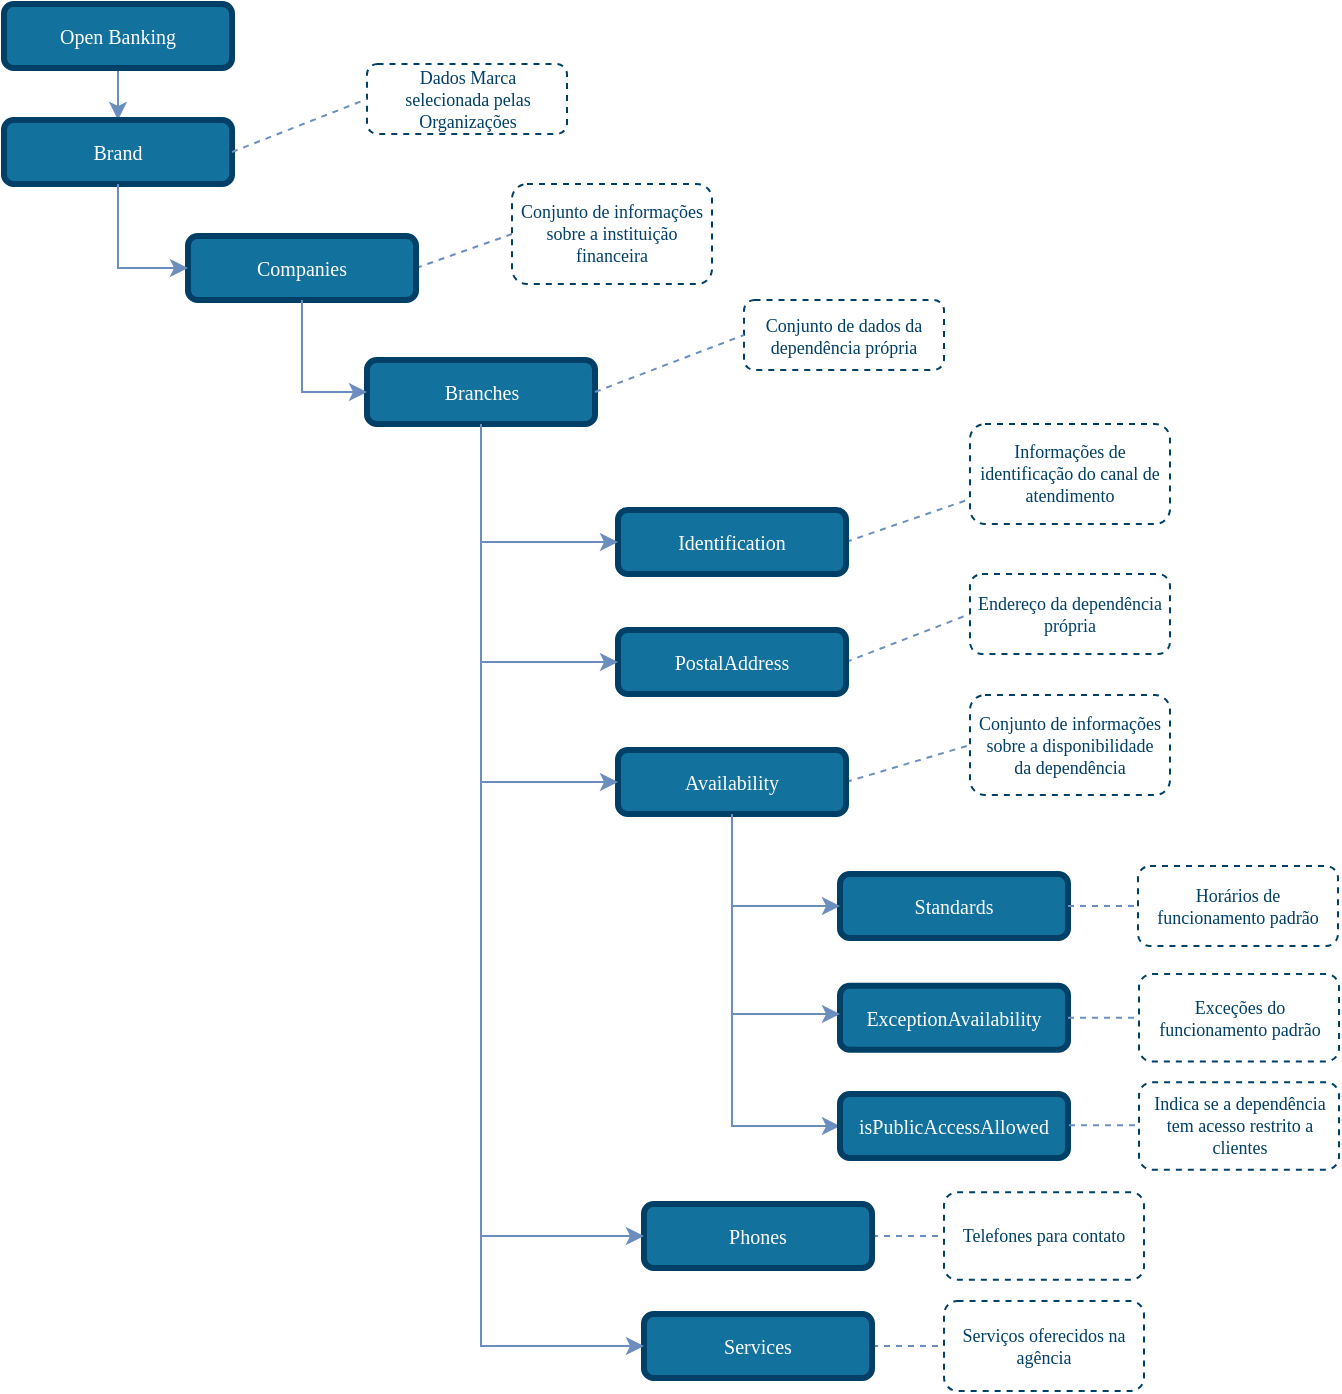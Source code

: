 <mxfile version="13.9.9" type="device"><diagram id="pwx9f-JPc5i2mSrcDJkJ" name="Page-1"><mxGraphModel dx="868" dy="510" grid="1" gridSize="10" guides="1" tooltips="1" connect="1" arrows="1" fold="1" page="1" pageScale="1" pageWidth="827" pageHeight="1169" math="0" shadow="0"><root><mxCell id="0"/><mxCell id="1" parent="0"/><mxCell id="CP8brj2QoUajFCljk4hs-6" style="edgeStyle=orthogonalEdgeStyle;rounded=0;orthogonalLoop=1;jettySize=auto;html=1;exitX=0.5;exitY=1;exitDx=0;exitDy=0;entryX=0.5;entryY=0;entryDx=0;entryDy=0;endSize=6;fillColor=#dae8fc;strokeColor=#6c8ebf;comic=0;shadow=0;backgroundOutline=0;snapToPoint=0;fixDash=0;endArrow=classic;endFill=1;" parent="1" source="CP8brj2QoUajFCljk4hs-1" target="K7QmRaTlfAqMgjyaSpq7-1" edge="1"><mxGeometry relative="1" as="geometry"><mxPoint x="217" y="110" as="targetPoint"/><Array as="points"><mxPoint x="217" y="75"/><mxPoint x="217" y="100"/></Array></mxGeometry></mxCell><mxCell id="CP8brj2QoUajFCljk4hs-1" value="Open Banking" style="rounded=1;whiteSpace=wrap;html=1;comic=0;shadow=0;backgroundOutline=0;snapToPoint=0;fixDash=0;strokeWidth=3;fontFamily=Verdana;fontStyle=0;labelBackgroundColor=none;labelBorderColor=none;fontSize=10;fillColor=#13719E;strokeColor=#003F66;fontColor=#ffffff;" parent="1" vertex="1"><mxGeometry x="160" y="45" width="114" height="32" as="geometry"/></mxCell><mxCell id="s8GSPq7UgO-F03P1_zAw-17" style="edgeStyle=none;rounded=1;orthogonalLoop=1;jettySize=auto;html=1;exitX=1;exitY=0.5;exitDx=0;exitDy=0;entryX=0;entryY=0.5;entryDx=0;entryDy=0;dashed=1;endArrow=none;endFill=0;endSize=6;strokeColor=#6C8EBF;" parent="1" source="skdPaxOKUVVu9bfk-Ge9-1" target="CP8brj2QoUajFCljk4hs-20" edge="1"><mxGeometry relative="1" as="geometry"/></mxCell><mxCell id="s8GSPq7UgO-F03P1_zAw-22" style="edgeStyle=none;rounded=1;orthogonalLoop=1;jettySize=auto;html=1;exitX=1;exitY=0.5;exitDx=0;exitDy=0;entryX=0;entryY=0.5;entryDx=0;entryDy=0;dashed=1;endArrow=none;endFill=0;endSize=6;strokeColor=#6C8EBF;" parent="1" source="CP8brj2QoUajFCljk4hs-12" target="s8GSPq7UgO-F03P1_zAw-21" edge="1"><mxGeometry relative="1" as="geometry"/></mxCell><mxCell id="CP8brj2QoUajFCljk4hs-12" value="Services" style="rounded=1;whiteSpace=wrap;html=1;comic=0;shadow=0;backgroundOutline=0;snapToPoint=0;fixDash=0;strokeWidth=3;fontFamily=Verdana;fontStyle=0;labelBackgroundColor=none;labelBorderColor=none;fontSize=10;fillColor=#13719E;strokeColor=#003F66;fontColor=#ffffff;" parent="1" vertex="1"><mxGeometry x="480" y="700" width="114" height="32" as="geometry"/></mxCell><mxCell id="CP8brj2QoUajFCljk4hs-20" value="&lt;font style=&quot;font-size: 9px&quot;&gt;Conjunto de informações sobre a instituição financeira&lt;/font&gt;" style="rounded=1;whiteSpace=wrap;html=1;shadow=0;comic=0;strokeColor=#003F66;strokeWidth=1;fillColor=#ffffff;gradientColor=#ffffff;fontFamily=Verdana;fontSize=9;fontColor=#003F66;dashed=1;spacingLeft=5;spacing=0;spacingRight=5;spacingBottom=5;spacingTop=5;align=center;verticalAlign=middle;" parent="1" vertex="1"><mxGeometry x="414" y="135" width="100" height="50" as="geometry"/></mxCell><mxCell id="s8GSPq7UgO-F03P1_zAw-1" value="Branches" style="rounded=1;whiteSpace=wrap;html=1;comic=0;shadow=0;backgroundOutline=0;snapToPoint=0;fixDash=0;strokeWidth=3;fontFamily=Verdana;fontStyle=0;labelBackgroundColor=none;labelBorderColor=none;fontSize=10;fillColor=#13719E;strokeColor=#003F66;fontColor=#ffffff;" parent="1" vertex="1"><mxGeometry x="341.5" y="223" width="114" height="32" as="geometry"/></mxCell><mxCell id="skdPaxOKUVVu9bfk-Ge9-1" value="Companies" style="rounded=1;whiteSpace=wrap;html=1;comic=0;shadow=0;backgroundOutline=0;snapToPoint=0;fixDash=0;strokeWidth=3;fontFamily=Verdana;fontStyle=0;labelBackgroundColor=none;labelBorderColor=none;fontSize=10;fillColor=#13719E;strokeColor=#003F66;fontColor=#ffffff;" parent="1" vertex="1"><mxGeometry x="252" y="161" width="114" height="32" as="geometry"/></mxCell><mxCell id="s8GSPq7UgO-F03P1_zAw-23" style="edgeStyle=none;rounded=1;orthogonalLoop=1;jettySize=auto;html=1;exitX=1;exitY=0.5;exitDx=0;exitDy=0;entryX=0;entryY=0.5;entryDx=0;entryDy=0;dashed=1;endArrow=none;endFill=0;endSize=6;strokeColor=#6C8EBF;" parent="1" source="s8GSPq7UgO-F03P1_zAw-2" target="s8GSPq7UgO-F03P1_zAw-19" edge="1"><mxGeometry relative="1" as="geometry"/></mxCell><mxCell id="FNC0KotiD_Wt6QfRI8mR-9" value="" style="edgeStyle=orthogonalEdgeStyle;rounded=0;orthogonalLoop=1;jettySize=auto;html=1;entryX=0;entryY=0.5;entryDx=0;entryDy=0;strokeColor=#6C8EBF;" parent="1" source="s8GSPq7UgO-F03P1_zAw-2" target="FNC0KotiD_Wt6QfRI8mR-5" edge="1"><mxGeometry relative="1" as="geometry"><Array as="points"><mxPoint x="524" y="606"/></Array></mxGeometry></mxCell><mxCell id="s8GSPq7UgO-F03P1_zAw-2" value="Availability" style="rounded=1;comic=0;shadow=0;backgroundOutline=0;snapToPoint=0;fixDash=0;strokeWidth=3;fontFamily=Verdana;fontStyle=0;labelBorderColor=none;labelBackgroundColor=none;whiteSpace=wrap;html=1;fontSize=10;fillColor=#13719E;strokeColor=#003F66;fontColor=#ffffff;" parent="1" vertex="1"><mxGeometry x="467" y="418" width="114" height="32" as="geometry"/></mxCell><mxCell id="s8GSPq7UgO-F03P1_zAw-16" style="rounded=1;orthogonalLoop=1;jettySize=auto;html=1;exitX=1;exitY=0.5;exitDx=0;exitDy=0;entryX=0;entryY=0.5;entryDx=0;entryDy=0;endArrow=none;endFill=0;endSize=6;strokeColor=#6C8EBF;dashed=1;" parent="1" source="s8GSPq7UgO-F03P1_zAw-3" target="s8GSPq7UgO-F03P1_zAw-15" edge="1"><mxGeometry relative="1" as="geometry"/></mxCell><mxCell id="s8GSPq7UgO-F03P1_zAw-3" value="PostalAddress" style="rounded=1;comic=0;shadow=0;backgroundOutline=0;snapToPoint=0;fixDash=0;strokeWidth=3;fontFamily=Verdana;fontStyle=0;labelBorderColor=none;labelBackgroundColor=none;whiteSpace=wrap;html=1;fontSize=10;fillColor=#13719E;strokeColor=#003F66;fontColor=#ffffff;" parent="1" vertex="1"><mxGeometry x="467" y="358" width="114" height="32" as="geometry"/></mxCell><mxCell id="s8GSPq7UgO-F03P1_zAw-15" value="&lt;font style=&quot;font-size: 9px&quot;&gt;Endereço&lt;/font&gt;&amp;nbsp;da dependência própria" style="rounded=1;whiteSpace=wrap;html=1;shadow=0;comic=0;strokeColor=#003F66;strokeWidth=1;fillColor=#ffffff;gradientColor=#ffffff;fontFamily=Verdana;fontSize=9;fontColor=#003F66;dashed=1;spacingLeft=5;spacing=0;spacingRight=5;spacingBottom=5;spacingTop=5;align=center;verticalAlign=middle;" parent="1" vertex="1"><mxGeometry x="643" y="330" width="100" height="40" as="geometry"/></mxCell><mxCell id="s8GSPq7UgO-F03P1_zAw-19" value="&lt;font style=&quot;font-size: 9px&quot;&gt;Conjunto de informações sobre a disponibilidade da dependência&lt;/font&gt;" style="rounded=1;whiteSpace=wrap;html=1;shadow=0;comic=0;strokeColor=#003F66;strokeWidth=1;fillColor=#ffffff;gradientColor=#ffffff;fontFamily=Verdana;fontSize=9;fontColor=#003F66;dashed=1;spacingLeft=5;spacing=0;spacingRight=5;spacingBottom=5;spacingTop=5;align=center;verticalAlign=middle;" parent="1" vertex="1"><mxGeometry x="643" y="390.5" width="100" height="50" as="geometry"/></mxCell><mxCell id="s8GSPq7UgO-F03P1_zAw-21" value="&lt;font style=&quot;font-size: 9px&quot;&gt;Serviços oferecidos na agência&lt;/font&gt;" style="rounded=1;whiteSpace=wrap;html=1;shadow=0;comic=0;strokeColor=#003F66;strokeWidth=1;fillColor=#ffffff;gradientColor=#ffffff;fontFamily=Verdana;fontSize=9;fontColor=#003F66;dashed=1;spacingLeft=5;spacing=0;spacingRight=5;spacingBottom=5;spacingTop=5;align=center;verticalAlign=middle;" parent="1" vertex="1"><mxGeometry x="630" y="693.5" width="100" height="45" as="geometry"/></mxCell><mxCell id="UKijcxdELqQ3lG6I_cNB-1" value="Standards" style="rounded=1;comic=0;shadow=0;backgroundOutline=0;snapToPoint=0;fixDash=0;strokeWidth=3;fontFamily=Verdana;fontStyle=0;labelBorderColor=none;labelBackgroundColor=none;whiteSpace=wrap;html=1;fontSize=10;fillColor=#13719E;strokeColor=#003F66;fontColor=#ffffff;" parent="1" vertex="1"><mxGeometry x="578" y="480" width="114" height="32" as="geometry"/></mxCell><mxCell id="UKijcxdELqQ3lG6I_cNB-4" value="ExceptionAvailability" style="rounded=1;comic=0;shadow=0;backgroundOutline=0;snapToPoint=0;fixDash=0;strokeWidth=3;fontFamily=Verdana;fontStyle=0;labelBorderColor=none;labelBackgroundColor=none;whiteSpace=wrap;html=1;fontSize=10;fillColor=#13719E;strokeColor=#003F66;fontColor=#ffffff;" parent="1" vertex="1"><mxGeometry x="578" y="535.88" width="114" height="32" as="geometry"/></mxCell><mxCell id="UKijcxdELqQ3lG6I_cNB-10" value="&lt;font style=&quot;font-size: 9px&quot;&gt;Horários de funcionamento padrão&lt;/font&gt;" style="rounded=1;whiteSpace=wrap;html=1;shadow=0;comic=0;strokeColor=#003F66;strokeWidth=1;fillColor=#ffffff;gradientColor=#ffffff;fontFamily=Verdana;fontSize=9;fontColor=#003F66;dashed=1;spacingLeft=5;spacing=0;spacingRight=5;spacingBottom=5;spacingTop=5;align=center;verticalAlign=middle;" parent="1" vertex="1"><mxGeometry x="727" y="476" width="100" height="40" as="geometry"/></mxCell><mxCell id="UKijcxdELqQ3lG6I_cNB-11" value="Exceções do funcionamento padrão" style="rounded=1;whiteSpace=wrap;html=1;shadow=0;comic=0;strokeColor=#003F66;strokeWidth=1;fillColor=#ffffff;gradientColor=#ffffff;fontFamily=Verdana;fontSize=9;fontColor=#003F66;dashed=1;spacingLeft=5;spacing=0;spacingRight=5;spacingBottom=5;spacingTop=5;align=center;verticalAlign=middle;" parent="1" vertex="1"><mxGeometry x="727.5" y="530" width="100" height="43.75" as="geometry"/></mxCell><mxCell id="UKijcxdELqQ3lG6I_cNB-12" style="edgeStyle=none;rounded=1;orthogonalLoop=1;jettySize=auto;html=1;exitX=1;exitY=0.5;exitDx=0;exitDy=0;entryX=0;entryY=0.5;entryDx=0;entryDy=0;dashed=1;endArrow=none;endFill=0;endSize=6;strokeColor=#6C8EBF;" parent="1" source="UKijcxdELqQ3lG6I_cNB-1" target="UKijcxdELqQ3lG6I_cNB-10" edge="1"><mxGeometry relative="1" as="geometry"><mxPoint x="652.5" y="443.5" as="sourcePoint"/><mxPoint x="738.5" y="473.5" as="targetPoint"/></mxGeometry></mxCell><mxCell id="UKijcxdELqQ3lG6I_cNB-13" style="edgeStyle=none;rounded=1;orthogonalLoop=1;jettySize=auto;html=1;exitX=1;exitY=0.5;exitDx=0;exitDy=0;entryX=0;entryY=0.5;entryDx=0;entryDy=0;dashed=1;endArrow=none;endFill=0;endSize=6;strokeColor=#6C8EBF;" parent="1" source="UKijcxdELqQ3lG6I_cNB-4" target="UKijcxdELqQ3lG6I_cNB-11" edge="1"><mxGeometry relative="1" as="geometry"><mxPoint x="662.5" y="453.5" as="sourcePoint"/><mxPoint x="728.5" y="405.5" as="targetPoint"/></mxGeometry></mxCell><mxCell id="UKijcxdELqQ3lG6I_cNB-16" value="Telefones para contato" style="rounded=1;whiteSpace=wrap;html=1;shadow=0;comic=0;strokeColor=#003F66;strokeWidth=1;fillColor=#ffffff;gradientColor=#ffffff;fontFamily=Verdana;fontSize=9;fontColor=#003F66;dashed=1;spacingLeft=5;spacing=0;spacingRight=5;spacingBottom=5;spacingTop=5;align=center;verticalAlign=middle;" parent="1" vertex="1"><mxGeometry x="630" y="639.13" width="100" height="43.75" as="geometry"/></mxCell><mxCell id="UKijcxdELqQ3lG6I_cNB-18" style="edgeStyle=none;rounded=1;orthogonalLoop=1;jettySize=auto;html=1;exitX=1;exitY=0.5;exitDx=0;exitDy=0;entryX=0;entryY=0.5;entryDx=0;entryDy=0;dashed=1;endArrow=none;endFill=0;endSize=6;strokeColor=#6C8EBF;" parent="1" source="UKijcxdELqQ3lG6I_cNB-14" target="UKijcxdELqQ3lG6I_cNB-16" edge="1"><mxGeometry relative="1" as="geometry"><mxPoint x="698.5" y="569.75" as="sourcePoint"/><mxPoint x="748.5" y="561.625" as="targetPoint"/></mxGeometry></mxCell><mxCell id="K7QmRaTlfAqMgjyaSpq7-1" value="Brand" style="rounded=1;whiteSpace=wrap;html=1;comic=0;shadow=0;backgroundOutline=0;snapToPoint=0;fixDash=0;strokeWidth=3;fontFamily=Verdana;fontStyle=0;labelBackgroundColor=none;labelBorderColor=none;fontSize=10;fillColor=#13719E;strokeColor=#003F66;fontColor=#ffffff;" parent="1" vertex="1"><mxGeometry x="160" y="103" width="114" height="32" as="geometry"/></mxCell><mxCell id="K7QmRaTlfAqMgjyaSpq7-4" value="Dados Marca selecionada pelas Organizações" style="rounded=1;whiteSpace=wrap;html=1;shadow=0;comic=0;strokeColor=#003F66;strokeWidth=1;fillColor=#ffffff;gradientColor=#ffffff;fontFamily=Verdana;fontSize=9;fontColor=#003F66;dashed=1;spacingLeft=5;spacing=0;spacingRight=5;spacingBottom=5;spacingTop=5;align=center;verticalAlign=middle;" parent="1" vertex="1"><mxGeometry x="341.5" y="75" width="100" height="35" as="geometry"/></mxCell><mxCell id="K7QmRaTlfAqMgjyaSpq7-5" style="edgeStyle=none;rounded=1;orthogonalLoop=1;jettySize=auto;html=1;exitX=1;exitY=0.5;exitDx=0;exitDy=0;entryX=0;entryY=0.5;entryDx=0;entryDy=0;dashed=1;endArrow=none;endFill=0;endSize=6;strokeColor=#6C8EBF;" parent="1" source="K7QmRaTlfAqMgjyaSpq7-1" target="K7QmRaTlfAqMgjyaSpq7-4" edge="1"><mxGeometry relative="1" as="geometry"><mxPoint x="284" y="187" as="sourcePoint"/><mxPoint x="354" y="178" as="targetPoint"/></mxGeometry></mxCell><mxCell id="OAy02YRHIrdxpTnyVIux-4" style="edgeStyle=orthogonalEdgeStyle;rounded=0;orthogonalLoop=1;jettySize=auto;html=1;exitX=0.5;exitY=1;exitDx=0;exitDy=0;entryX=0;entryY=0.5;entryDx=0;entryDy=0;strokeColor=#6C8EBF;endArrow=classic;endFill=1;" parent="1" source="K7QmRaTlfAqMgjyaSpq7-1" target="skdPaxOKUVVu9bfk-Ge9-1" edge="1"><mxGeometry relative="1" as="geometry"><mxPoint x="90" y="242.25" as="sourcePoint"/><mxPoint x="133" y="297.75" as="targetPoint"/></mxGeometry></mxCell><mxCell id="OAy02YRHIrdxpTnyVIux-5" style="edgeStyle=orthogonalEdgeStyle;rounded=0;orthogonalLoop=1;jettySize=auto;html=1;exitX=0.5;exitY=1;exitDx=0;exitDy=0;entryX=0;entryY=0.5;entryDx=0;entryDy=0;strokeColor=#6C8EBF;endArrow=classic;endFill=1;" parent="1" source="skdPaxOKUVVu9bfk-Ge9-1" target="s8GSPq7UgO-F03P1_zAw-1" edge="1"><mxGeometry relative="1" as="geometry"><mxPoint x="227" y="145" as="sourcePoint"/><mxPoint x="262" y="187" as="targetPoint"/></mxGeometry></mxCell><mxCell id="OAy02YRHIrdxpTnyVIux-8" style="edgeStyle=orthogonalEdgeStyle;rounded=0;orthogonalLoop=1;jettySize=auto;html=1;exitX=0.5;exitY=1;exitDx=0;exitDy=0;entryX=0;entryY=0.5;entryDx=0;entryDy=0;strokeColor=#6C8EBF;endArrow=classic;endFill=1;" parent="1" source="s8GSPq7UgO-F03P1_zAw-1" target="s8GSPq7UgO-F03P1_zAw-3" edge="1"><mxGeometry relative="1" as="geometry"><mxPoint x="329" y="359.5" as="sourcePoint"/><mxPoint x="361.5" y="405.5" as="targetPoint"/></mxGeometry></mxCell><mxCell id="OAy02YRHIrdxpTnyVIux-10" style="edgeStyle=orthogonalEdgeStyle;rounded=0;orthogonalLoop=1;jettySize=auto;html=1;exitX=0.5;exitY=1;exitDx=0;exitDy=0;entryX=0;entryY=0.5;entryDx=0;entryDy=0;strokeColor=#6C8EBF;endArrow=classic;endFill=1;" parent="1" source="s8GSPq7UgO-F03P1_zAw-1" target="s8GSPq7UgO-F03P1_zAw-2" edge="1"><mxGeometry relative="1" as="geometry"><mxPoint x="300" y="350" as="sourcePoint"/><mxPoint x="332.5" y="396" as="targetPoint"/></mxGeometry></mxCell><mxCell id="OAy02YRHIrdxpTnyVIux-11" style="edgeStyle=orthogonalEdgeStyle;rounded=0;orthogonalLoop=1;jettySize=auto;html=1;exitX=0.5;exitY=1;exitDx=0;exitDy=0;entryX=0;entryY=0.5;entryDx=0;entryDy=0;strokeColor=#6C8EBF;endArrow=classic;endFill=1;" parent="1" source="s8GSPq7UgO-F03P1_zAw-2" target="UKijcxdELqQ3lG6I_cNB-1" edge="1"><mxGeometry relative="1" as="geometry"><mxPoint x="431" y="524" as="sourcePoint"/><mxPoint x="463.5" y="570" as="targetPoint"/></mxGeometry></mxCell><mxCell id="OAy02YRHIrdxpTnyVIux-12" style="edgeStyle=orthogonalEdgeStyle;rounded=0;orthogonalLoop=1;jettySize=auto;html=1;exitX=0.5;exitY=1;exitDx=0;exitDy=0;strokeColor=#6C8EBF;endArrow=classic;endFill=1;" parent="1" edge="1"><mxGeometry relative="1" as="geometry"><mxPoint x="524" y="450" as="sourcePoint"/><mxPoint x="578" y="550" as="targetPoint"/><Array as="points"><mxPoint x="524" y="550"/></Array></mxGeometry></mxCell><mxCell id="OAy02YRHIrdxpTnyVIux-14" style="edgeStyle=orthogonalEdgeStyle;rounded=0;orthogonalLoop=1;jettySize=auto;html=1;exitX=0.5;exitY=1;exitDx=0;exitDy=0;entryX=0;entryY=0.5;entryDx=0;entryDy=0;strokeColor=#6C8EBF;endArrow=classic;endFill=1;" parent="1" source="s8GSPq7UgO-F03P1_zAw-1" target="CP8brj2QoUajFCljk4hs-12" edge="1"><mxGeometry relative="1" as="geometry"><mxPoint x="389" y="273" as="sourcePoint"/><mxPoint x="421.5" y="319" as="targetPoint"/></mxGeometry></mxCell><mxCell id="OAy02YRHIrdxpTnyVIux-15" value="&lt;font style=&quot;font-size: 9px&quot;&gt;Conjunto de dados da dependência própria&lt;/font&gt;" style="rounded=1;whiteSpace=wrap;html=1;shadow=0;comic=0;strokeColor=#003F66;strokeWidth=1;fillColor=#ffffff;gradientColor=#ffffff;fontFamily=Verdana;fontSize=9;fontColor=#003F66;dashed=1;spacingLeft=5;spacing=0;spacingRight=5;spacingBottom=5;spacingTop=5;align=center;verticalAlign=middle;" parent="1" vertex="1"><mxGeometry x="530" y="193" width="100" height="35" as="geometry"/></mxCell><mxCell id="OAy02YRHIrdxpTnyVIux-16" style="edgeStyle=none;rounded=1;orthogonalLoop=1;jettySize=auto;html=1;exitX=1;exitY=0.5;exitDx=0;exitDy=0;entryX=0;entryY=0.5;entryDx=0;entryDy=0;dashed=1;endArrow=none;endFill=0;endSize=6;strokeColor=#6C8EBF;" parent="1" source="s8GSPq7UgO-F03P1_zAw-1" target="OAy02YRHIrdxpTnyVIux-15" edge="1"><mxGeometry relative="1" as="geometry"><mxPoint x="500" y="219" as="sourcePoint"/><mxPoint x="609" y="283" as="targetPoint"/></mxGeometry></mxCell><mxCell id="UKijcxdELqQ3lG6I_cNB-14" value="Phones" style="rounded=1;comic=0;shadow=0;backgroundOutline=0;snapToPoint=0;fixDash=0;strokeWidth=3;fontFamily=Verdana;fontStyle=0;labelBorderColor=none;labelBackgroundColor=none;whiteSpace=wrap;html=1;fontSize=10;fillColor=#13719E;strokeColor=#003F66;fontColor=#ffffff;" parent="1" vertex="1"><mxGeometry x="480" y="645.0" width="114" height="32" as="geometry"/></mxCell><mxCell id="2QIvtIjRVm9Nf6LcOuAy-1" style="edgeStyle=orthogonalEdgeStyle;rounded=0;orthogonalLoop=1;jettySize=auto;html=1;entryX=0;entryY=0.5;entryDx=0;entryDy=0;strokeColor=#6C8EBF;endArrow=classic;endFill=1;" parent="1" target="UKijcxdELqQ3lG6I_cNB-14" edge="1"><mxGeometry relative="1" as="geometry"><mxPoint x="398" y="661" as="sourcePoint"/><mxPoint x="538" y="615.87" as="targetPoint"/><Array as="points"><mxPoint x="420" y="661"/><mxPoint x="420" y="661"/></Array></mxGeometry></mxCell><mxCell id="FNC0KotiD_Wt6QfRI8mR-5" value="isPublicAccessAllowed" style="rounded=1;comic=0;shadow=0;backgroundOutline=0;snapToPoint=0;fixDash=0;strokeWidth=3;fontFamily=Verdana;fontStyle=0;labelBorderColor=none;labelBackgroundColor=none;whiteSpace=wrap;html=1;fontSize=10;fillColor=#13719E;strokeColor=#003F66;fontColor=#ffffff;" parent="1" vertex="1"><mxGeometry x="578" y="590" width="114" height="32" as="geometry"/></mxCell><mxCell id="FNC0KotiD_Wt6QfRI8mR-10" value="Indica se a dependência tem acesso restrito a clientes" style="rounded=1;whiteSpace=wrap;html=1;shadow=0;comic=0;strokeColor=#003F66;strokeWidth=1;fillColor=#ffffff;gradientColor=#ffffff;fontFamily=Verdana;fontSize=9;fontColor=#003F66;dashed=1;spacingLeft=5;spacing=0;spacingRight=5;spacingBottom=5;spacingTop=5;align=center;verticalAlign=middle;" parent="1" vertex="1"><mxGeometry x="727.5" y="584.13" width="100" height="43.75" as="geometry"/></mxCell><mxCell id="FNC0KotiD_Wt6QfRI8mR-12" style="edgeStyle=none;rounded=1;orthogonalLoop=1;jettySize=auto;html=1;exitX=1;exitY=0.5;exitDx=0;exitDy=0;entryX=0;entryY=0.5;entryDx=0;entryDy=0;dashed=1;endArrow=none;endFill=0;endSize=6;strokeColor=#6C8EBF;" parent="1" edge="1"><mxGeometry relative="1" as="geometry"><mxPoint x="692.5" y="605.59" as="sourcePoint"/><mxPoint x="727.5" y="605.59" as="targetPoint"/></mxGeometry></mxCell><mxCell id="CpMF6nxP8Yc5X-ZugtvR-1" style="rounded=1;orthogonalLoop=1;jettySize=auto;html=1;exitX=1;exitY=0.5;exitDx=0;exitDy=0;entryX=0;entryY=0.75;entryDx=0;entryDy=0;endArrow=none;endFill=0;endSize=6;strokeColor=#6C8EBF;dashed=1;" edge="1" parent="1" source="CpMF6nxP8Yc5X-ZugtvR-2" target="CpMF6nxP8Yc5X-ZugtvR-3"><mxGeometry relative="1" as="geometry"/></mxCell><mxCell id="CpMF6nxP8Yc5X-ZugtvR-2" value="Identification" style="rounded=1;comic=0;shadow=0;backgroundOutline=0;snapToPoint=0;fixDash=0;strokeWidth=3;fontFamily=Verdana;fontStyle=0;labelBorderColor=none;labelBackgroundColor=none;whiteSpace=wrap;html=1;fontSize=10;fillColor=#13719E;strokeColor=#003F66;fontColor=#ffffff;" vertex="1" parent="1"><mxGeometry x="467" y="298" width="114" height="32" as="geometry"/></mxCell><mxCell id="CpMF6nxP8Yc5X-ZugtvR-3" value="Informações de identificação do canal de atendimento" style="rounded=1;whiteSpace=wrap;html=1;shadow=0;comic=0;strokeColor=#003F66;strokeWidth=1;fillColor=#ffffff;gradientColor=#ffffff;fontFamily=Verdana;fontSize=9;fontColor=#003F66;dashed=1;spacingLeft=5;spacing=0;spacingRight=5;spacingBottom=5;spacingTop=5;align=center;verticalAlign=middle;" vertex="1" parent="1"><mxGeometry x="643" y="255" width="100" height="50" as="geometry"/></mxCell><mxCell id="CpMF6nxP8Yc5X-ZugtvR-4" style="edgeStyle=orthogonalEdgeStyle;rounded=0;orthogonalLoop=1;jettySize=auto;html=1;exitX=0.5;exitY=1;exitDx=0;exitDy=0;entryX=0;entryY=0.5;entryDx=0;entryDy=0;strokeColor=#6C8EBF;endArrow=classic;endFill=1;" edge="1" parent="1" source="s8GSPq7UgO-F03P1_zAw-1" target="CpMF6nxP8Yc5X-ZugtvR-2"><mxGeometry relative="1" as="geometry"><mxPoint x="408.5" y="265" as="sourcePoint"/><mxPoint x="477" y="529" as="targetPoint"/></mxGeometry></mxCell></root></mxGraphModel></diagram></mxfile>